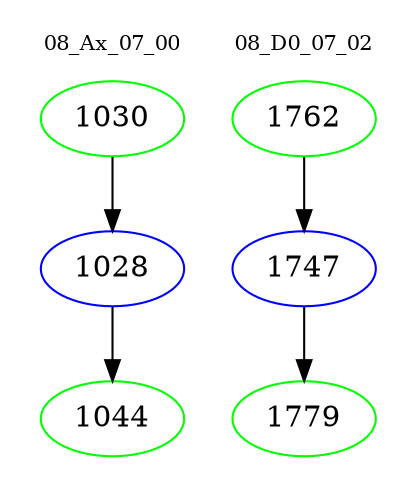 digraph{
subgraph cluster_0 {
color = white
label = "08_Ax_07_00";
fontsize=10;
T0_1030 [label="1030", color="green"]
T0_1030 -> T0_1028 [color="black"]
T0_1028 [label="1028", color="blue"]
T0_1028 -> T0_1044 [color="black"]
T0_1044 [label="1044", color="green"]
}
subgraph cluster_1 {
color = white
label = "08_D0_07_02";
fontsize=10;
T1_1762 [label="1762", color="green"]
T1_1762 -> T1_1747 [color="black"]
T1_1747 [label="1747", color="blue"]
T1_1747 -> T1_1779 [color="black"]
T1_1779 [label="1779", color="green"]
}
}
